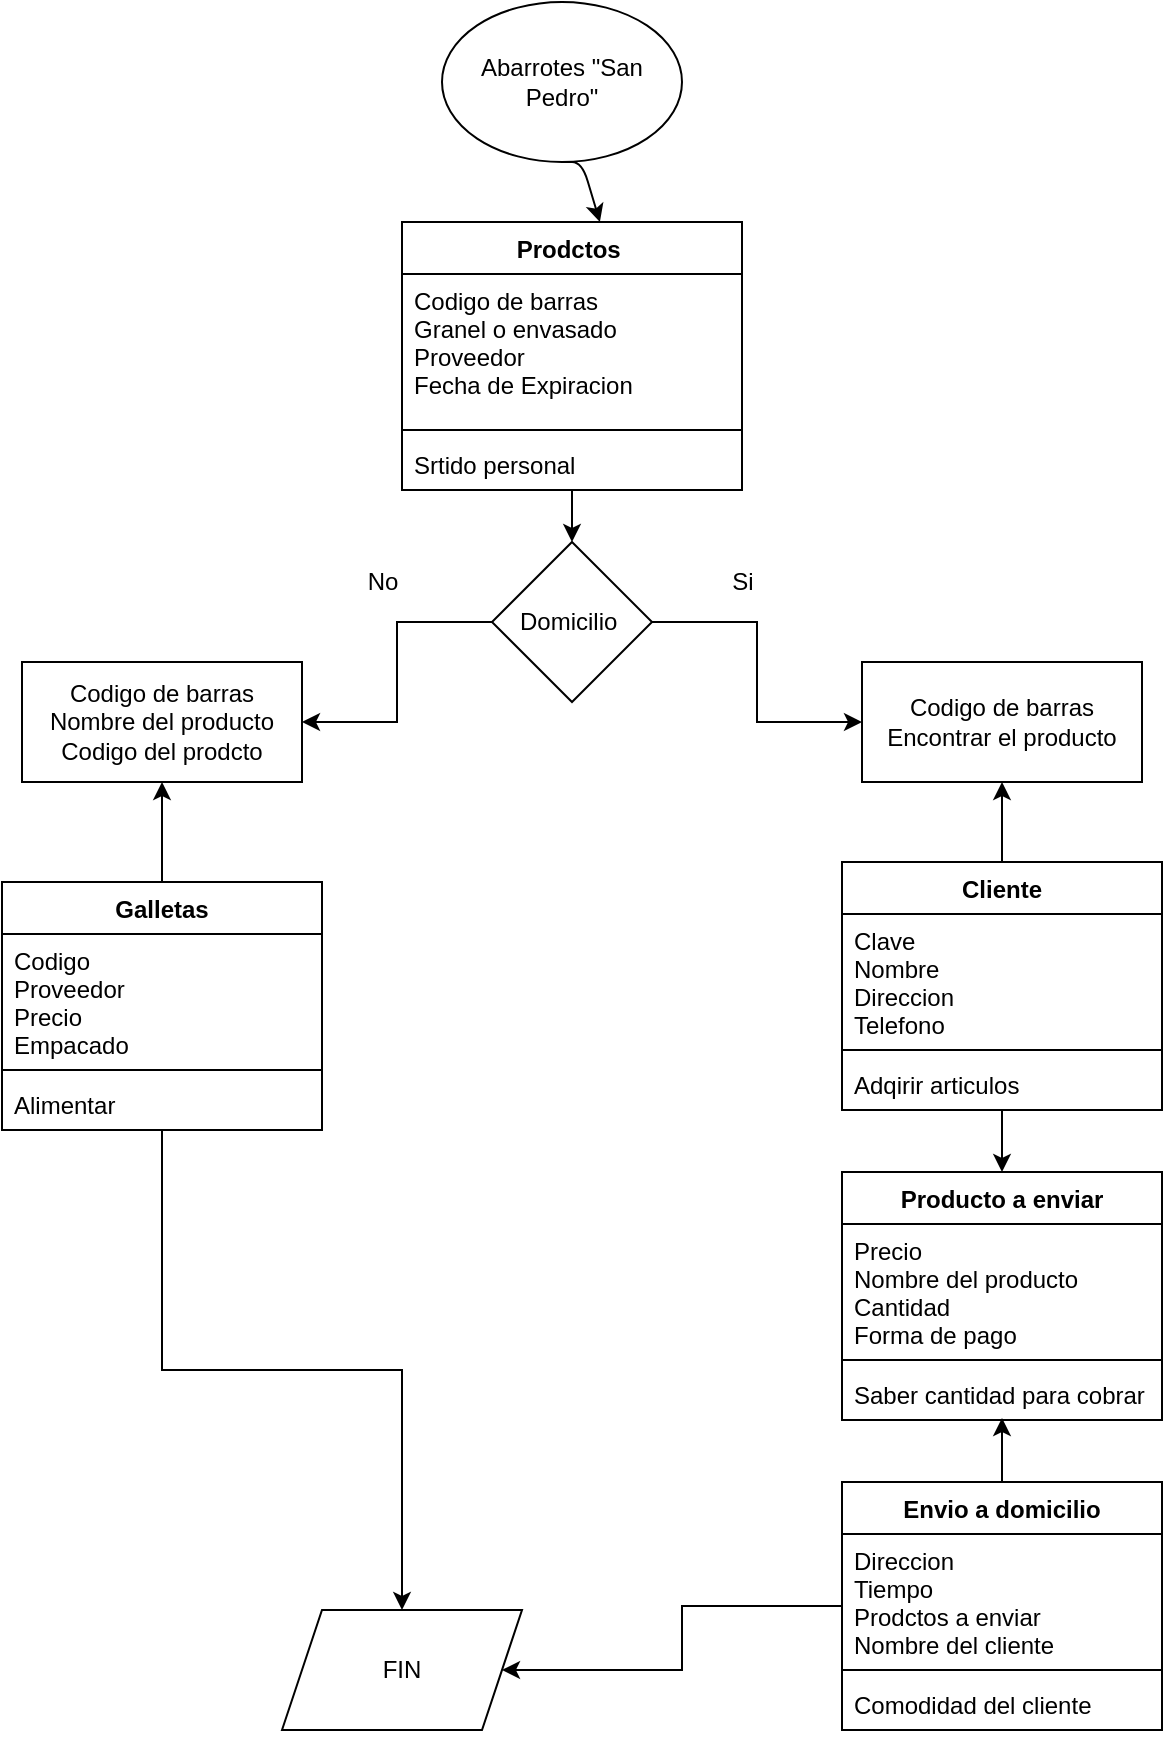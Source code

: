 <mxfile version="14.9.6" type="device"><diagram id="J-pRBwgGEHmPf9BBUeL3" name="Página-1"><mxGraphModel dx="868" dy="510" grid="1" gridSize="10" guides="1" tooltips="1" connect="1" arrows="1" fold="1" page="1" pageScale="1" pageWidth="827" pageHeight="1169" math="0" shadow="0"><root><mxCell id="0"/><mxCell id="1" parent="0"/><mxCell id="IwHCNTmeKIwXoTCxkHW1-1" value="Abarrotes &quot;San Pedro&quot;" style="ellipse;whiteSpace=wrap;html=1;" vertex="1" parent="1"><mxGeometry x="340" width="120" height="80" as="geometry"/></mxCell><mxCell id="IwHCNTmeKIwXoTCxkHW1-14" value="" style="edgeStyle=orthogonalEdgeStyle;rounded=0;orthogonalLoop=1;jettySize=auto;html=1;" edge="1" parent="1" source="IwHCNTmeKIwXoTCxkHW1-2" target="IwHCNTmeKIwXoTCxkHW1-8"><mxGeometry relative="1" as="geometry"/></mxCell><mxCell id="IwHCNTmeKIwXoTCxkHW1-2" value="Prodctos " style="swimlane;fontStyle=1;align=center;verticalAlign=top;childLayout=stackLayout;horizontal=1;startSize=26;horizontalStack=0;resizeParent=1;resizeParentMax=0;resizeLast=0;collapsible=1;marginBottom=0;" vertex="1" parent="1"><mxGeometry x="320" y="110" width="170" height="134" as="geometry"/></mxCell><mxCell id="IwHCNTmeKIwXoTCxkHW1-3" value="Codigo de barras &#10;Granel o envasado&#10;Proveedor&#10;Fecha de Expiracion&#10;" style="text;strokeColor=none;fillColor=none;align=left;verticalAlign=top;spacingLeft=4;spacingRight=4;overflow=hidden;rotatable=0;points=[[0,0.5],[1,0.5]];portConstraint=eastwest;" vertex="1" parent="IwHCNTmeKIwXoTCxkHW1-2"><mxGeometry y="26" width="170" height="74" as="geometry"/></mxCell><mxCell id="IwHCNTmeKIwXoTCxkHW1-4" value="" style="line;strokeWidth=1;fillColor=none;align=left;verticalAlign=middle;spacingTop=-1;spacingLeft=3;spacingRight=3;rotatable=0;labelPosition=right;points=[];portConstraint=eastwest;" vertex="1" parent="IwHCNTmeKIwXoTCxkHW1-2"><mxGeometry y="100" width="170" height="8" as="geometry"/></mxCell><mxCell id="IwHCNTmeKIwXoTCxkHW1-5" value="Srtido personal" style="text;strokeColor=none;fillColor=none;align=left;verticalAlign=top;spacingLeft=4;spacingRight=4;overflow=hidden;rotatable=0;points=[[0,0.5],[1,0.5]];portConstraint=eastwest;" vertex="1" parent="IwHCNTmeKIwXoTCxkHW1-2"><mxGeometry y="108" width="170" height="26" as="geometry"/></mxCell><mxCell id="IwHCNTmeKIwXoTCxkHW1-6" value="" style="endArrow=classic;html=1;entryX=0.582;entryY=0;entryDx=0;entryDy=0;entryPerimeter=0;exitX=0.5;exitY=1;exitDx=0;exitDy=0;" edge="1" parent="1" source="IwHCNTmeKIwXoTCxkHW1-1" target="IwHCNTmeKIwXoTCxkHW1-2"><mxGeometry width="50" height="50" relative="1" as="geometry"><mxPoint x="390" y="280" as="sourcePoint"/><mxPoint x="440" y="230" as="targetPoint"/><Array as="points"><mxPoint x="410" y="80"/></Array></mxGeometry></mxCell><mxCell id="IwHCNTmeKIwXoTCxkHW1-12" value="" style="edgeStyle=orthogonalEdgeStyle;rounded=0;orthogonalLoop=1;jettySize=auto;html=1;" edge="1" parent="1" source="IwHCNTmeKIwXoTCxkHW1-8" target="IwHCNTmeKIwXoTCxkHW1-9"><mxGeometry relative="1" as="geometry"/></mxCell><mxCell id="IwHCNTmeKIwXoTCxkHW1-13" value="" style="edgeStyle=orthogonalEdgeStyle;rounded=0;orthogonalLoop=1;jettySize=auto;html=1;" edge="1" parent="1" source="IwHCNTmeKIwXoTCxkHW1-8" target="IwHCNTmeKIwXoTCxkHW1-10"><mxGeometry relative="1" as="geometry"/></mxCell><mxCell id="IwHCNTmeKIwXoTCxkHW1-8" value="Domicilio&amp;nbsp;" style="rhombus;whiteSpace=wrap;html=1;" vertex="1" parent="1"><mxGeometry x="365" y="270" width="80" height="80" as="geometry"/></mxCell><mxCell id="IwHCNTmeKIwXoTCxkHW1-9" value="Codigo de barras&lt;br&gt;Nombre del producto&lt;br&gt;Codigo del prodcto" style="shape=parallelogram;perimeter=parallelogramPerimeter;whiteSpace=wrap;html=1;fixedSize=1;size=-20;" vertex="1" parent="1"><mxGeometry x="130" y="330" width="140" height="60" as="geometry"/></mxCell><mxCell id="IwHCNTmeKIwXoTCxkHW1-10" value="Codigo de barras&lt;br&gt;Encontrar el producto" style="shape=parallelogram;perimeter=parallelogramPerimeter;whiteSpace=wrap;html=1;fixedSize=1;size=0;" vertex="1" parent="1"><mxGeometry x="550" y="330" width="140" height="60" as="geometry"/></mxCell><mxCell id="IwHCNTmeKIwXoTCxkHW1-15" value="Si" style="text;html=1;align=center;verticalAlign=middle;resizable=0;points=[];autosize=1;strokeColor=none;" vertex="1" parent="1"><mxGeometry x="475" y="280" width="30" height="20" as="geometry"/></mxCell><mxCell id="IwHCNTmeKIwXoTCxkHW1-16" value="No" style="text;html=1;align=center;verticalAlign=middle;resizable=0;points=[];autosize=1;strokeColor=none;" vertex="1" parent="1"><mxGeometry x="295" y="280" width="30" height="20" as="geometry"/></mxCell><mxCell id="IwHCNTmeKIwXoTCxkHW1-30" value="" style="edgeStyle=orthogonalEdgeStyle;rounded=0;orthogonalLoop=1;jettySize=auto;html=1;" edge="1" parent="1" source="IwHCNTmeKIwXoTCxkHW1-26" target="IwHCNTmeKIwXoTCxkHW1-9"><mxGeometry relative="1" as="geometry"/></mxCell><mxCell id="IwHCNTmeKIwXoTCxkHW1-49" value="" style="edgeStyle=orthogonalEdgeStyle;rounded=0;orthogonalLoop=1;jettySize=auto;html=1;" edge="1" parent="1" source="IwHCNTmeKIwXoTCxkHW1-26" target="IwHCNTmeKIwXoTCxkHW1-47"><mxGeometry relative="1" as="geometry"/></mxCell><mxCell id="IwHCNTmeKIwXoTCxkHW1-26" value="Galletas" style="swimlane;fontStyle=1;align=center;verticalAlign=top;childLayout=stackLayout;horizontal=1;startSize=26;horizontalStack=0;resizeParent=1;resizeParentMax=0;resizeLast=0;collapsible=1;marginBottom=0;" vertex="1" parent="1"><mxGeometry x="120" y="440" width="160" height="124" as="geometry"/></mxCell><mxCell id="IwHCNTmeKIwXoTCxkHW1-27" value="Codigo &#10;Proveedor&#10;Precio&#10;Empacado" style="text;strokeColor=none;fillColor=none;align=left;verticalAlign=top;spacingLeft=4;spacingRight=4;overflow=hidden;rotatable=0;points=[[0,0.5],[1,0.5]];portConstraint=eastwest;" vertex="1" parent="IwHCNTmeKIwXoTCxkHW1-26"><mxGeometry y="26" width="160" height="64" as="geometry"/></mxCell><mxCell id="IwHCNTmeKIwXoTCxkHW1-28" value="" style="line;strokeWidth=1;fillColor=none;align=left;verticalAlign=middle;spacingTop=-1;spacingLeft=3;spacingRight=3;rotatable=0;labelPosition=right;points=[];portConstraint=eastwest;" vertex="1" parent="IwHCNTmeKIwXoTCxkHW1-26"><mxGeometry y="90" width="160" height="8" as="geometry"/></mxCell><mxCell id="IwHCNTmeKIwXoTCxkHW1-29" value="Alimentar" style="text;strokeColor=none;fillColor=none;align=left;verticalAlign=top;spacingLeft=4;spacingRight=4;overflow=hidden;rotatable=0;points=[[0,0.5],[1,0.5]];portConstraint=eastwest;" vertex="1" parent="IwHCNTmeKIwXoTCxkHW1-26"><mxGeometry y="98" width="160" height="26" as="geometry"/></mxCell><mxCell id="IwHCNTmeKIwXoTCxkHW1-35" value="" style="edgeStyle=orthogonalEdgeStyle;rounded=0;orthogonalLoop=1;jettySize=auto;html=1;" edge="1" parent="1" source="IwHCNTmeKIwXoTCxkHW1-31" target="IwHCNTmeKIwXoTCxkHW1-10"><mxGeometry relative="1" as="geometry"/></mxCell><mxCell id="IwHCNTmeKIwXoTCxkHW1-41" value="" style="edgeStyle=orthogonalEdgeStyle;rounded=0;orthogonalLoop=1;jettySize=auto;html=1;entryX=0.5;entryY=0;entryDx=0;entryDy=0;" edge="1" parent="1" source="IwHCNTmeKIwXoTCxkHW1-31" target="IwHCNTmeKIwXoTCxkHW1-36"><mxGeometry relative="1" as="geometry"/></mxCell><mxCell id="IwHCNTmeKIwXoTCxkHW1-31" value="Cliente" style="swimlane;fontStyle=1;align=center;verticalAlign=top;childLayout=stackLayout;horizontal=1;startSize=26;horizontalStack=0;resizeParent=1;resizeParentMax=0;resizeLast=0;collapsible=1;marginBottom=0;" vertex="1" parent="1"><mxGeometry x="540" y="430" width="160" height="124" as="geometry"/></mxCell><mxCell id="IwHCNTmeKIwXoTCxkHW1-32" value="Clave&#10;Nombre&#10;Direccion &#10;Telefono" style="text;strokeColor=none;fillColor=none;align=left;verticalAlign=top;spacingLeft=4;spacingRight=4;overflow=hidden;rotatable=0;points=[[0,0.5],[1,0.5]];portConstraint=eastwest;" vertex="1" parent="IwHCNTmeKIwXoTCxkHW1-31"><mxGeometry y="26" width="160" height="64" as="geometry"/></mxCell><mxCell id="IwHCNTmeKIwXoTCxkHW1-33" value="" style="line;strokeWidth=1;fillColor=none;align=left;verticalAlign=middle;spacingTop=-1;spacingLeft=3;spacingRight=3;rotatable=0;labelPosition=right;points=[];portConstraint=eastwest;" vertex="1" parent="IwHCNTmeKIwXoTCxkHW1-31"><mxGeometry y="90" width="160" height="8" as="geometry"/></mxCell><mxCell id="IwHCNTmeKIwXoTCxkHW1-34" value="Adqirir articulos " style="text;strokeColor=none;fillColor=none;align=left;verticalAlign=top;spacingLeft=4;spacingRight=4;overflow=hidden;rotatable=0;points=[[0,0.5],[1,0.5]];portConstraint=eastwest;" vertex="1" parent="IwHCNTmeKIwXoTCxkHW1-31"><mxGeometry y="98" width="160" height="26" as="geometry"/></mxCell><mxCell id="IwHCNTmeKIwXoTCxkHW1-36" value="Producto a enviar" style="swimlane;fontStyle=1;align=center;verticalAlign=top;childLayout=stackLayout;horizontal=1;startSize=26;horizontalStack=0;resizeParent=1;resizeParentMax=0;resizeLast=0;collapsible=1;marginBottom=0;" vertex="1" parent="1"><mxGeometry x="540" y="585" width="160" height="124" as="geometry"/></mxCell><mxCell id="IwHCNTmeKIwXoTCxkHW1-37" value="Precio&#10;Nombre del producto&#10;Cantidad&#10;Forma de pago" style="text;strokeColor=none;fillColor=none;align=left;verticalAlign=top;spacingLeft=4;spacingRight=4;overflow=hidden;rotatable=0;points=[[0,0.5],[1,0.5]];portConstraint=eastwest;" vertex="1" parent="IwHCNTmeKIwXoTCxkHW1-36"><mxGeometry y="26" width="160" height="64" as="geometry"/></mxCell><mxCell id="IwHCNTmeKIwXoTCxkHW1-38" value="" style="line;strokeWidth=1;fillColor=none;align=left;verticalAlign=middle;spacingTop=-1;spacingLeft=3;spacingRight=3;rotatable=0;labelPosition=right;points=[];portConstraint=eastwest;" vertex="1" parent="IwHCNTmeKIwXoTCxkHW1-36"><mxGeometry y="90" width="160" height="8" as="geometry"/></mxCell><mxCell id="IwHCNTmeKIwXoTCxkHW1-39" value="Saber cantidad para cobrar" style="text;strokeColor=none;fillColor=none;align=left;verticalAlign=top;spacingLeft=4;spacingRight=4;overflow=hidden;rotatable=0;points=[[0,0.5],[1,0.5]];portConstraint=eastwest;" vertex="1" parent="IwHCNTmeKIwXoTCxkHW1-36"><mxGeometry y="98" width="160" height="26" as="geometry"/></mxCell><mxCell id="IwHCNTmeKIwXoTCxkHW1-46" value="" style="edgeStyle=orthogonalEdgeStyle;rounded=0;orthogonalLoop=1;jettySize=auto;html=1;entryX=0.5;entryY=0.962;entryDx=0;entryDy=0;entryPerimeter=0;" edge="1" parent="1" source="IwHCNTmeKIwXoTCxkHW1-42" target="IwHCNTmeKIwXoTCxkHW1-39"><mxGeometry relative="1" as="geometry"/></mxCell><mxCell id="IwHCNTmeKIwXoTCxkHW1-50" value="" style="edgeStyle=orthogonalEdgeStyle;rounded=0;orthogonalLoop=1;jettySize=auto;html=1;" edge="1" parent="1" source="IwHCNTmeKIwXoTCxkHW1-42" target="IwHCNTmeKIwXoTCxkHW1-47"><mxGeometry relative="1" as="geometry"/></mxCell><mxCell id="IwHCNTmeKIwXoTCxkHW1-42" value="Envio a domicilio" style="swimlane;fontStyle=1;align=center;verticalAlign=top;childLayout=stackLayout;horizontal=1;startSize=26;horizontalStack=0;resizeParent=1;resizeParentMax=0;resizeLast=0;collapsible=1;marginBottom=0;" vertex="1" parent="1"><mxGeometry x="540" y="740" width="160" height="124" as="geometry"/></mxCell><mxCell id="IwHCNTmeKIwXoTCxkHW1-43" value="Direccion&#10;Tiempo&#10;Prodctos a enviar&#10;Nombre del cliente" style="text;strokeColor=none;fillColor=none;align=left;verticalAlign=top;spacingLeft=4;spacingRight=4;overflow=hidden;rotatable=0;points=[[0,0.5],[1,0.5]];portConstraint=eastwest;" vertex="1" parent="IwHCNTmeKIwXoTCxkHW1-42"><mxGeometry y="26" width="160" height="64" as="geometry"/></mxCell><mxCell id="IwHCNTmeKIwXoTCxkHW1-44" value="" style="line;strokeWidth=1;fillColor=none;align=left;verticalAlign=middle;spacingTop=-1;spacingLeft=3;spacingRight=3;rotatable=0;labelPosition=right;points=[];portConstraint=eastwest;" vertex="1" parent="IwHCNTmeKIwXoTCxkHW1-42"><mxGeometry y="90" width="160" height="8" as="geometry"/></mxCell><mxCell id="IwHCNTmeKIwXoTCxkHW1-45" value="Comodidad del cliente" style="text;strokeColor=none;fillColor=none;align=left;verticalAlign=top;spacingLeft=4;spacingRight=4;overflow=hidden;rotatable=0;points=[[0,0.5],[1,0.5]];portConstraint=eastwest;" vertex="1" parent="IwHCNTmeKIwXoTCxkHW1-42"><mxGeometry y="98" width="160" height="26" as="geometry"/></mxCell><mxCell id="IwHCNTmeKIwXoTCxkHW1-47" value="FIN" style="shape=parallelogram;perimeter=parallelogramPerimeter;whiteSpace=wrap;html=1;fixedSize=1;" vertex="1" parent="1"><mxGeometry x="260" y="804" width="120" height="60" as="geometry"/></mxCell></root></mxGraphModel></diagram></mxfile>
